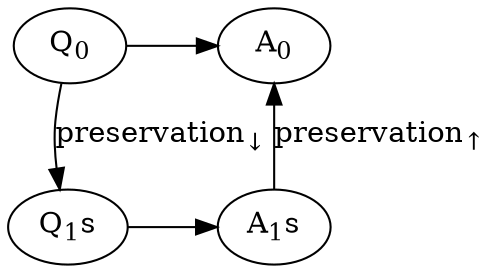 digraph G {

q0 [label=<Q<sub>0</sub>>];
q1a [label=<Q<sub>1</sub>s>];
a0 [label=<A<sub>0</sub>>];
a1a [label=<A<sub>1</sub>s>];
q0 -> a0;
{ rank="same"; q0; a0; }
q0 -> q1a [label=<preservation<sub>↓</sub>>];
q1a -> a1a;
a1a -> a0 [label=<preservation<sub>↑</sub>>];
{ rank="same"; q1a; a1a; }
}
